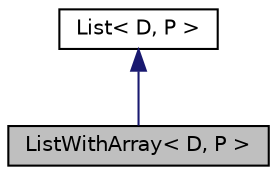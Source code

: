 digraph "ListWithArray&lt; D, P &gt;"
{
  edge [fontname="Helvetica",fontsize="10",labelfontname="Helvetica",labelfontsize="10"];
  node [fontname="Helvetica",fontsize="10",shape=record];
  Node1 [label="ListWithArray\< D, P \>",height=0.2,width=0.4,color="black", fillcolor="grey75", style="filled", fontcolor="black"];
  Node2 -> Node1 [dir="back",color="midnightblue",fontsize="10",style="solid",fontname="Helvetica"];
  Node2 [label="List\< D, P \>",height=0.2,width=0.4,color="black", fillcolor="white", style="filled",URL="$class_list.html",tooltip="Libreria que genera un template de una clase abstracta list. "];
}
